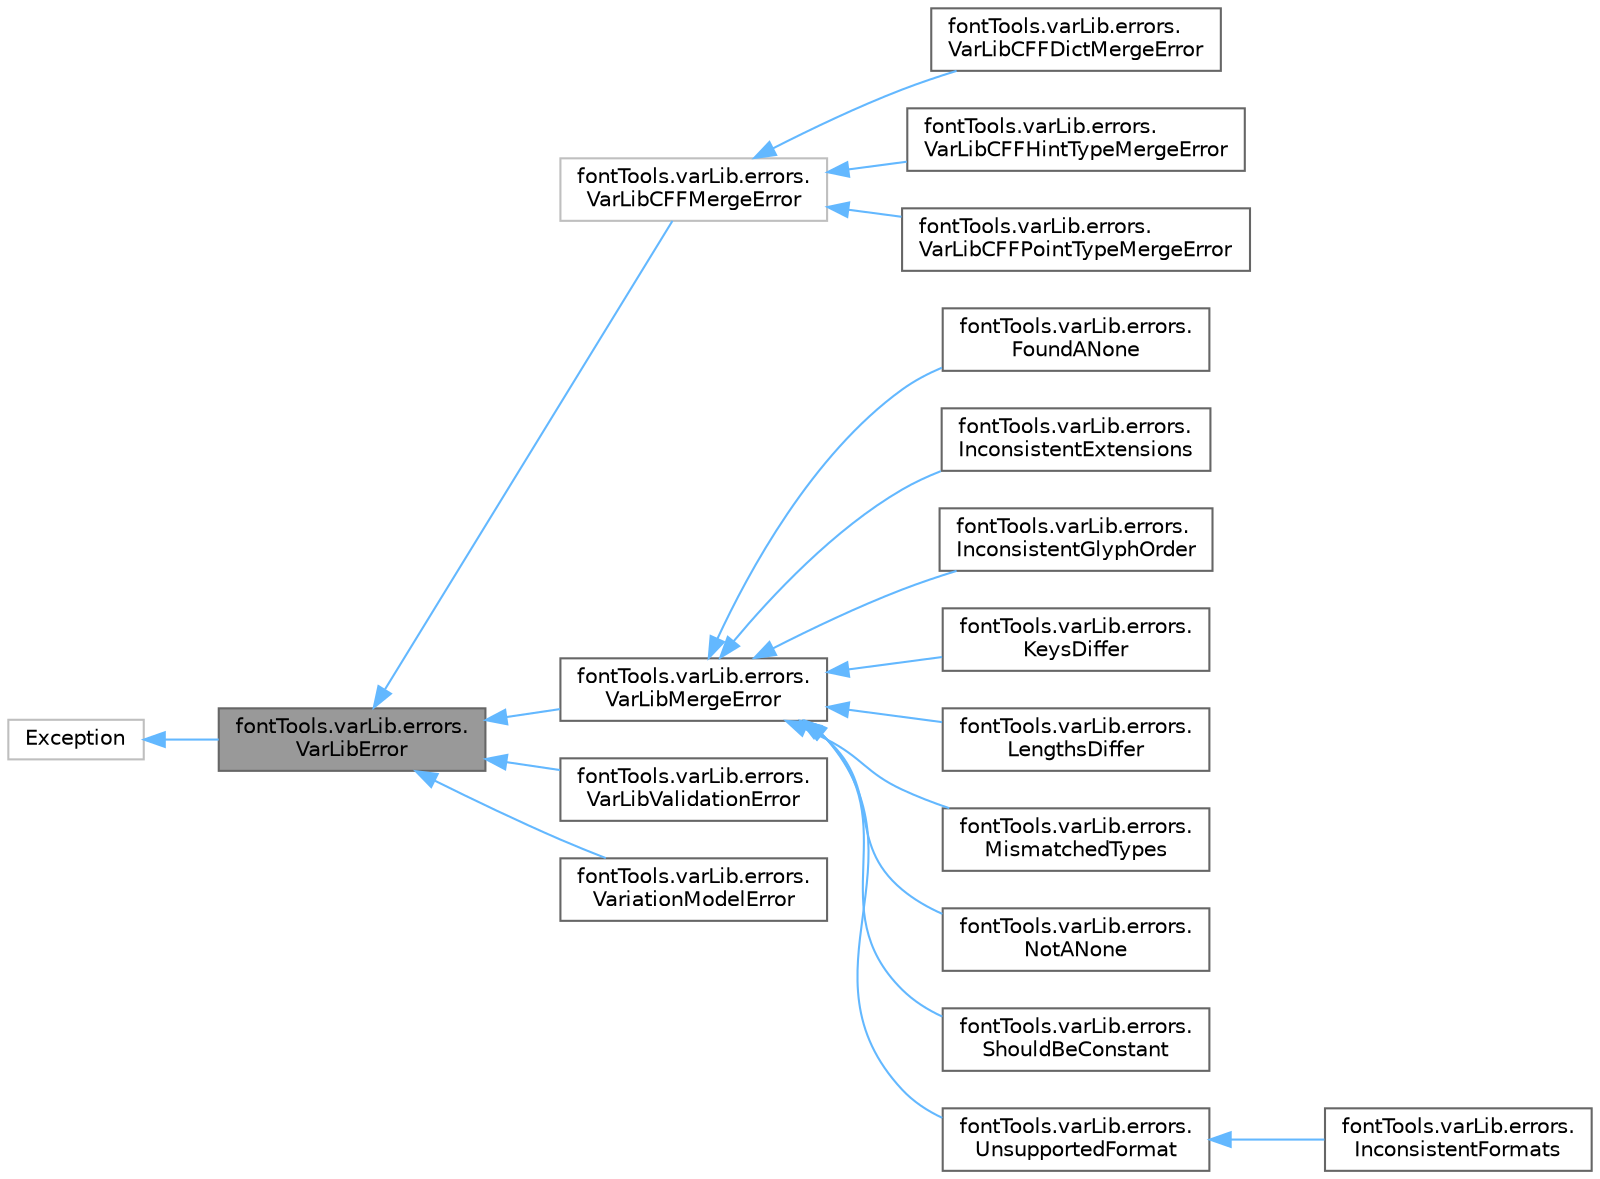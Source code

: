 digraph "fontTools.varLib.errors.VarLibError"
{
 // LATEX_PDF_SIZE
  bgcolor="transparent";
  edge [fontname=Helvetica,fontsize=10,labelfontname=Helvetica,labelfontsize=10];
  node [fontname=Helvetica,fontsize=10,shape=box,height=0.2,width=0.4];
  rankdir="LR";
  Node1 [id="Node000001",label="fontTools.varLib.errors.\lVarLibError",height=0.2,width=0.4,color="gray40", fillcolor="grey60", style="filled", fontcolor="black",tooltip=" "];
  Node2 -> Node1 [id="edge1_Node000001_Node000002",dir="back",color="steelblue1",style="solid",tooltip=" "];
  Node2 [id="Node000002",label="Exception",height=0.2,width=0.4,color="grey75", fillcolor="white", style="filled",URL="$d4/d67/classException.html",tooltip=" "];
  Node1 -> Node3 [id="edge2_Node000001_Node000003",dir="back",color="steelblue1",style="solid",tooltip=" "];
  Node3 [id="Node000003",label="fontTools.varLib.errors.\lVarLibCFFMergeError",height=0.2,width=0.4,color="grey75", fillcolor="white", style="filled",URL="$dd/df8/classfontTools_1_1varLib_1_1errors_1_1VarLibCFFMergeError.html",tooltip=" "];
  Node3 -> Node4 [id="edge3_Node000003_Node000004",dir="back",color="steelblue1",style="solid",tooltip=" "];
  Node4 [id="Node000004",label="fontTools.varLib.errors.\lVarLibCFFDictMergeError",height=0.2,width=0.4,color="gray40", fillcolor="white", style="filled",URL="$d2/dcc/classfontTools_1_1varLib_1_1errors_1_1VarLibCFFDictMergeError.html",tooltip=" "];
  Node3 -> Node5 [id="edge4_Node000003_Node000005",dir="back",color="steelblue1",style="solid",tooltip=" "];
  Node5 [id="Node000005",label="fontTools.varLib.errors.\lVarLibCFFHintTypeMergeError",height=0.2,width=0.4,color="gray40", fillcolor="white", style="filled",URL="$dc/d0f/classfontTools_1_1varLib_1_1errors_1_1VarLibCFFHintTypeMergeError.html",tooltip=" "];
  Node3 -> Node6 [id="edge5_Node000003_Node000006",dir="back",color="steelblue1",style="solid",tooltip=" "];
  Node6 [id="Node000006",label="fontTools.varLib.errors.\lVarLibCFFPointTypeMergeError",height=0.2,width=0.4,color="gray40", fillcolor="white", style="filled",URL="$de/dd8/classfontTools_1_1varLib_1_1errors_1_1VarLibCFFPointTypeMergeError.html",tooltip=" "];
  Node1 -> Node7 [id="edge6_Node000001_Node000007",dir="back",color="steelblue1",style="solid",tooltip=" "];
  Node7 [id="Node000007",label="fontTools.varLib.errors.\lVarLibMergeError",height=0.2,width=0.4,color="gray40", fillcolor="white", style="filled",URL="$d7/d6f/classfontTools_1_1varLib_1_1errors_1_1VarLibMergeError.html",tooltip=" "];
  Node7 -> Node8 [id="edge7_Node000007_Node000008",dir="back",color="steelblue1",style="solid",tooltip=" "];
  Node8 [id="Node000008",label="fontTools.varLib.errors.\lFoundANone",height=0.2,width=0.4,color="gray40", fillcolor="white", style="filled",URL="$d9/d37/classfontTools_1_1varLib_1_1errors_1_1FoundANone.html",tooltip=" "];
  Node7 -> Node9 [id="edge8_Node000007_Node000009",dir="back",color="steelblue1",style="solid",tooltip=" "];
  Node9 [id="Node000009",label="fontTools.varLib.errors.\lInconsistentExtensions",height=0.2,width=0.4,color="gray40", fillcolor="white", style="filled",URL="$d8/d06/classfontTools_1_1varLib_1_1errors_1_1InconsistentExtensions.html",tooltip=" "];
  Node7 -> Node10 [id="edge9_Node000007_Node000010",dir="back",color="steelblue1",style="solid",tooltip=" "];
  Node10 [id="Node000010",label="fontTools.varLib.errors.\lInconsistentGlyphOrder",height=0.2,width=0.4,color="gray40", fillcolor="white", style="filled",URL="$d3/d52/classfontTools_1_1varLib_1_1errors_1_1InconsistentGlyphOrder.html",tooltip=" "];
  Node7 -> Node11 [id="edge10_Node000007_Node000011",dir="back",color="steelblue1",style="solid",tooltip=" "];
  Node11 [id="Node000011",label="fontTools.varLib.errors.\lKeysDiffer",height=0.2,width=0.4,color="gray40", fillcolor="white", style="filled",URL="$d2/df4/classfontTools_1_1varLib_1_1errors_1_1KeysDiffer.html",tooltip=" "];
  Node7 -> Node12 [id="edge11_Node000007_Node000012",dir="back",color="steelblue1",style="solid",tooltip=" "];
  Node12 [id="Node000012",label="fontTools.varLib.errors.\lLengthsDiffer",height=0.2,width=0.4,color="gray40", fillcolor="white", style="filled",URL="$d0/d3b/classfontTools_1_1varLib_1_1errors_1_1LengthsDiffer.html",tooltip=" "];
  Node7 -> Node13 [id="edge12_Node000007_Node000013",dir="back",color="steelblue1",style="solid",tooltip=" "];
  Node13 [id="Node000013",label="fontTools.varLib.errors.\lMismatchedTypes",height=0.2,width=0.4,color="gray40", fillcolor="white", style="filled",URL="$d0/d81/classfontTools_1_1varLib_1_1errors_1_1MismatchedTypes.html",tooltip=" "];
  Node7 -> Node14 [id="edge13_Node000007_Node000014",dir="back",color="steelblue1",style="solid",tooltip=" "];
  Node14 [id="Node000014",label="fontTools.varLib.errors.\lNotANone",height=0.2,width=0.4,color="gray40", fillcolor="white", style="filled",URL="$d2/d9a/classfontTools_1_1varLib_1_1errors_1_1NotANone.html",tooltip=" "];
  Node7 -> Node15 [id="edge14_Node000007_Node000015",dir="back",color="steelblue1",style="solid",tooltip=" "];
  Node15 [id="Node000015",label="fontTools.varLib.errors.\lShouldBeConstant",height=0.2,width=0.4,color="gray40", fillcolor="white", style="filled",URL="$d6/dd1/classfontTools_1_1varLib_1_1errors_1_1ShouldBeConstant.html",tooltip=" "];
  Node7 -> Node16 [id="edge15_Node000007_Node000016",dir="back",color="steelblue1",style="solid",tooltip=" "];
  Node16 [id="Node000016",label="fontTools.varLib.errors.\lUnsupportedFormat",height=0.2,width=0.4,color="gray40", fillcolor="white", style="filled",URL="$d3/df4/classfontTools_1_1varLib_1_1errors_1_1UnsupportedFormat.html",tooltip=" "];
  Node16 -> Node17 [id="edge16_Node000016_Node000017",dir="back",color="steelblue1",style="solid",tooltip=" "];
  Node17 [id="Node000017",label="fontTools.varLib.errors.\lInconsistentFormats",height=0.2,width=0.4,color="gray40", fillcolor="white", style="filled",URL="$d7/d03/classfontTools_1_1varLib_1_1errors_1_1InconsistentFormats.html",tooltip=" "];
  Node1 -> Node18 [id="edge17_Node000001_Node000018",dir="back",color="steelblue1",style="solid",tooltip=" "];
  Node18 [id="Node000018",label="fontTools.varLib.errors.\lVarLibValidationError",height=0.2,width=0.4,color="gray40", fillcolor="white", style="filled",URL="$d4/d42/classfontTools_1_1varLib_1_1errors_1_1VarLibValidationError.html",tooltip=" "];
  Node1 -> Node19 [id="edge18_Node000001_Node000019",dir="back",color="steelblue1",style="solid",tooltip=" "];
  Node19 [id="Node000019",label="fontTools.varLib.errors.\lVariationModelError",height=0.2,width=0.4,color="gray40", fillcolor="white", style="filled",URL="$d8/d4e/classfontTools_1_1varLib_1_1errors_1_1VariationModelError.html",tooltip=" "];
}
